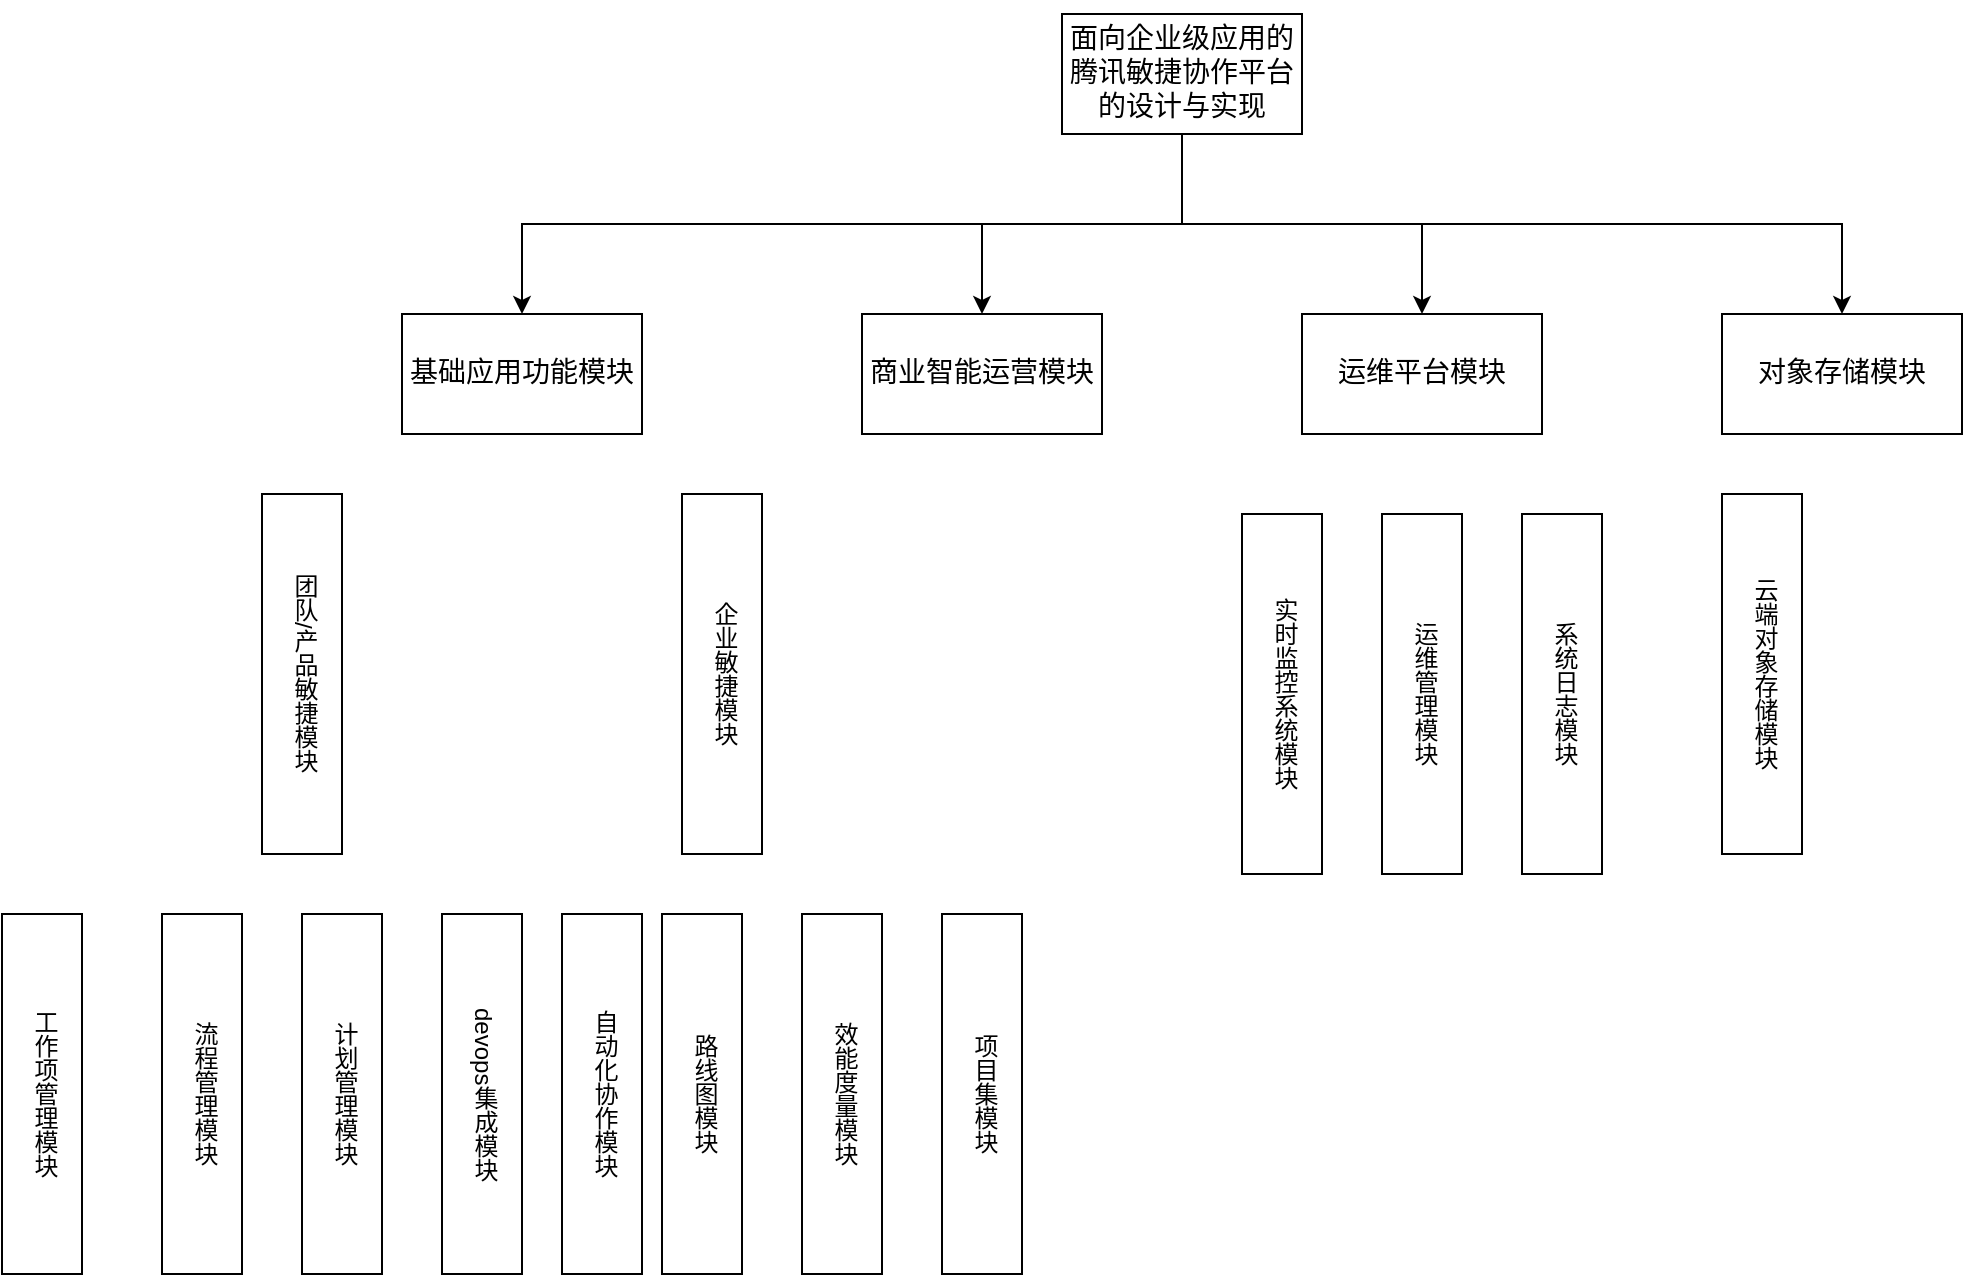 <mxfile version="26.0.11">
  <diagram name="Page-1" id="64zSRsmpCtbbm_WttbOE">
    <mxGraphModel dx="1706" dy="425" grid="0" gridSize="10" guides="1" tooltips="1" connect="1" arrows="1" fold="1" page="0" pageScale="1" pageWidth="850" pageHeight="1100" math="0" shadow="0">
      <root>
        <mxCell id="0" />
        <mxCell id="1" parent="0" />
        <mxCell id="7xRdXNiMv8axmPZANaU4-1" style="edgeStyle=orthogonalEdgeStyle;rounded=0;orthogonalLoop=1;jettySize=auto;html=1;exitX=0.5;exitY=1;exitDx=0;exitDy=0;" parent="1" source="7xRdXNiMv8axmPZANaU4-6" target="7xRdXNiMv8axmPZANaU4-9" edge="1">
          <mxGeometry relative="1" as="geometry" />
        </mxCell>
        <mxCell id="7xRdXNiMv8axmPZANaU4-2" style="edgeStyle=orthogonalEdgeStyle;rounded=0;orthogonalLoop=1;jettySize=auto;html=1;exitX=0.5;exitY=1;exitDx=0;exitDy=0;entryX=0.5;entryY=0;entryDx=0;entryDy=0;" parent="1" source="7xRdXNiMv8axmPZANaU4-6" target="yiRCPFlLoWV72xK7HXJl-2" edge="1">
          <mxGeometry relative="1" as="geometry">
            <mxPoint x="650" y="580" as="targetPoint" />
          </mxGeometry>
        </mxCell>
        <mxCell id="7xRdXNiMv8axmPZANaU4-3" style="edgeStyle=orthogonalEdgeStyle;rounded=0;orthogonalLoop=1;jettySize=auto;html=1;exitX=0.5;exitY=1;exitDx=0;exitDy=0;entryX=0.5;entryY=0;entryDx=0;entryDy=0;" parent="1" source="7xRdXNiMv8axmPZANaU4-6" target="yiRCPFlLoWV72xK7HXJl-1" edge="1">
          <mxGeometry relative="1" as="geometry">
            <mxPoint x="820" y="580" as="targetPoint" />
          </mxGeometry>
        </mxCell>
        <mxCell id="7xRdXNiMv8axmPZANaU4-4" style="edgeStyle=orthogonalEdgeStyle;rounded=0;orthogonalLoop=1;jettySize=auto;html=1;exitX=0.5;exitY=1;exitDx=0;exitDy=0;" parent="1" source="7xRdXNiMv8axmPZANaU4-6" target="7xRdXNiMv8axmPZANaU4-10" edge="1">
          <mxGeometry relative="1" as="geometry" />
        </mxCell>
        <mxCell id="7xRdXNiMv8axmPZANaU4-6" value="&lt;p class=&quot;MsoNormal&quot;&gt;&lt;span style=&quot;mso-spacerun:&#39;yes&#39;;font-family:宋体;mso-bidi-font-family:&#39;Times New Roman&#39;;&#xa;mso-bidi-font-weight:bold;font-size:10.5pt;mso-font-kerning:1.0pt;&quot;&gt;&lt;font face=&quot;宋体&quot;&gt;面向企业级应用的腾讯敏捷协作平台的设计与实现&lt;/font&gt;&lt;/span&gt;&lt;/p&gt;" style="rounded=0;whiteSpace=wrap;html=1;" parent="1" vertex="1">
          <mxGeometry x="430" y="430" width="120" height="60" as="geometry" />
        </mxCell>
        <mxCell id="7xRdXNiMv8axmPZANaU4-9" value="&lt;p class=&quot;MsoNormal&quot;&gt;&lt;font face=&quot;宋体&quot;&gt;&lt;span style=&quot;font-size: 14px;&quot;&gt;基础应用功能模块&lt;/span&gt;&lt;/font&gt;&lt;/p&gt;" style="rounded=0;whiteSpace=wrap;html=1;" parent="1" vertex="1">
          <mxGeometry x="100" y="580" width="120" height="60" as="geometry" />
        </mxCell>
        <mxCell id="7xRdXNiMv8axmPZANaU4-10" value="&lt;p class=&quot;MsoNormal&quot;&gt;&lt;font face=&quot;宋体&quot;&gt;&lt;span style=&quot;font-size: 14px;&quot;&gt;商业智能运营模块&lt;/span&gt;&lt;/font&gt;&lt;/p&gt;" style="rounded=0;whiteSpace=wrap;html=1;" parent="1" vertex="1">
          <mxGeometry x="330" y="580" width="120" height="60" as="geometry" />
        </mxCell>
        <mxCell id="yiRCPFlLoWV72xK7HXJl-1" value="&lt;p class=&quot;MsoNormal&quot;&gt;&lt;span style=&quot;mso-spacerun:&#39;yes&#39;;font-family:宋体;mso-bidi-font-family:&#39;Times New Roman&#39;;&lt;br/&gt;mso-bidi-font-weight:bold;font-size:10.5pt;mso-font-kerning:1.0pt;&quot;&gt;&lt;font face=&quot;宋体&quot;&gt;对象存储模块&lt;/font&gt;&lt;/span&gt;&lt;/p&gt;" style="rounded=0;whiteSpace=wrap;html=1;" parent="1" vertex="1">
          <mxGeometry x="760" y="580" width="120" height="60" as="geometry" />
        </mxCell>
        <mxCell id="yiRCPFlLoWV72xK7HXJl-2" value="&lt;p class=&quot;MsoNormal&quot;&gt;&lt;span style=&quot;mso-spacerun:&#39;yes&#39;;font-family:宋体;mso-bidi-font-family:&#39;Times New Roman&#39;;&lt;br/&gt;mso-bidi-font-weight:bold;font-size:10.5pt;mso-font-kerning:1.0pt;&quot;&gt;&lt;font face=&quot;宋体&quot;&gt;运维平台模块&lt;/font&gt;&lt;/span&gt;&lt;/p&gt;" style="rounded=0;whiteSpace=wrap;html=1;" parent="1" vertex="1">
          <mxGeometry x="550" y="580" width="120" height="60" as="geometry" />
        </mxCell>
        <mxCell id="yiRCPFlLoWV72xK7HXJl-5" value="团队/产品敏捷模块" style="rounded=0;whiteSpace=wrap;html=1;textDirection=vertical-rl;" parent="1" vertex="1">
          <mxGeometry x="30" y="670" width="40" height="180" as="geometry" />
        </mxCell>
        <mxCell id="yiRCPFlLoWV72xK7HXJl-7" value="企业敏捷模块" style="rounded=0;whiteSpace=wrap;html=1;textDirection=vertical-rl;" parent="1" vertex="1">
          <mxGeometry x="240" y="670" width="40" height="180" as="geometry" />
        </mxCell>
        <mxCell id="yiRCPFlLoWV72xK7HXJl-8" value="工作项管理模块" style="rounded=0;whiteSpace=wrap;html=1;textDirection=vertical-rl;" parent="1" vertex="1">
          <mxGeometry x="-100" y="880" width="40" height="180" as="geometry" />
        </mxCell>
        <mxCell id="yiRCPFlLoWV72xK7HXJl-9" value="流程管理模块" style="rounded=0;whiteSpace=wrap;html=1;textDirection=vertical-rl;" parent="1" vertex="1">
          <mxGeometry x="-20" y="880" width="40" height="180" as="geometry" />
        </mxCell>
        <mxCell id="yiRCPFlLoWV72xK7HXJl-10" value="计划管理模块" style="rounded=0;whiteSpace=wrap;html=1;textDirection=vertical-rl;" parent="1" vertex="1">
          <mxGeometry x="50" y="880" width="40" height="180" as="geometry" />
        </mxCell>
        <mxCell id="yiRCPFlLoWV72xK7HXJl-11" value="路线图模块" style="rounded=0;whiteSpace=wrap;html=1;textDirection=vertical-rl;" parent="1" vertex="1">
          <mxGeometry x="230" y="880" width="40" height="180" as="geometry" />
        </mxCell>
        <mxCell id="yiRCPFlLoWV72xK7HXJl-12" value="效能度量模块" style="rounded=0;whiteSpace=wrap;html=1;textDirection=vertical-rl;" parent="1" vertex="1">
          <mxGeometry x="300" y="880" width="40" height="180" as="geometry" />
        </mxCell>
        <mxCell id="yiRCPFlLoWV72xK7HXJl-13" value="项目集模块" style="rounded=0;whiteSpace=wrap;html=1;textDirection=vertical-rl;" parent="1" vertex="1">
          <mxGeometry x="370" y="880" width="40" height="180" as="geometry" />
        </mxCell>
        <mxCell id="yiRCPFlLoWV72xK7HXJl-14" value="devops集成模块" style="rounded=0;whiteSpace=wrap;html=1;textDirection=vertical-rl;" parent="1" vertex="1">
          <mxGeometry x="120" y="880" width="40" height="180" as="geometry" />
        </mxCell>
        <mxCell id="yiRCPFlLoWV72xK7HXJl-15" value="自动化协作模块" style="rounded=0;whiteSpace=wrap;html=1;textDirection=vertical-rl;" parent="1" vertex="1">
          <mxGeometry x="180" y="880" width="40" height="180" as="geometry" />
        </mxCell>
        <mxCell id="yiRCPFlLoWV72xK7HXJl-16" value="云端对象存储模块" style="rounded=0;whiteSpace=wrap;html=1;textDirection=vertical-rl;" parent="1" vertex="1">
          <mxGeometry x="760" y="670" width="40" height="180" as="geometry" />
        </mxCell>
        <mxCell id="yiRCPFlLoWV72xK7HXJl-17" value="实时监控系统模块" style="rounded=0;whiteSpace=wrap;html=1;textDirection=vertical-rl;" parent="1" vertex="1">
          <mxGeometry x="520" y="680" width="40" height="180" as="geometry" />
        </mxCell>
        <mxCell id="yiRCPFlLoWV72xK7HXJl-18" value="运维管理模块" style="rounded=0;whiteSpace=wrap;html=1;textDirection=vertical-rl;" parent="1" vertex="1">
          <mxGeometry x="590" y="680" width="40" height="180" as="geometry" />
        </mxCell>
        <mxCell id="yiRCPFlLoWV72xK7HXJl-19" value="系统日志模块" style="rounded=0;whiteSpace=wrap;html=1;textDirection=vertical-rl;" parent="1" vertex="1">
          <mxGeometry x="660" y="680" width="40" height="180" as="geometry" />
        </mxCell>
      </root>
    </mxGraphModel>
  </diagram>
</mxfile>
